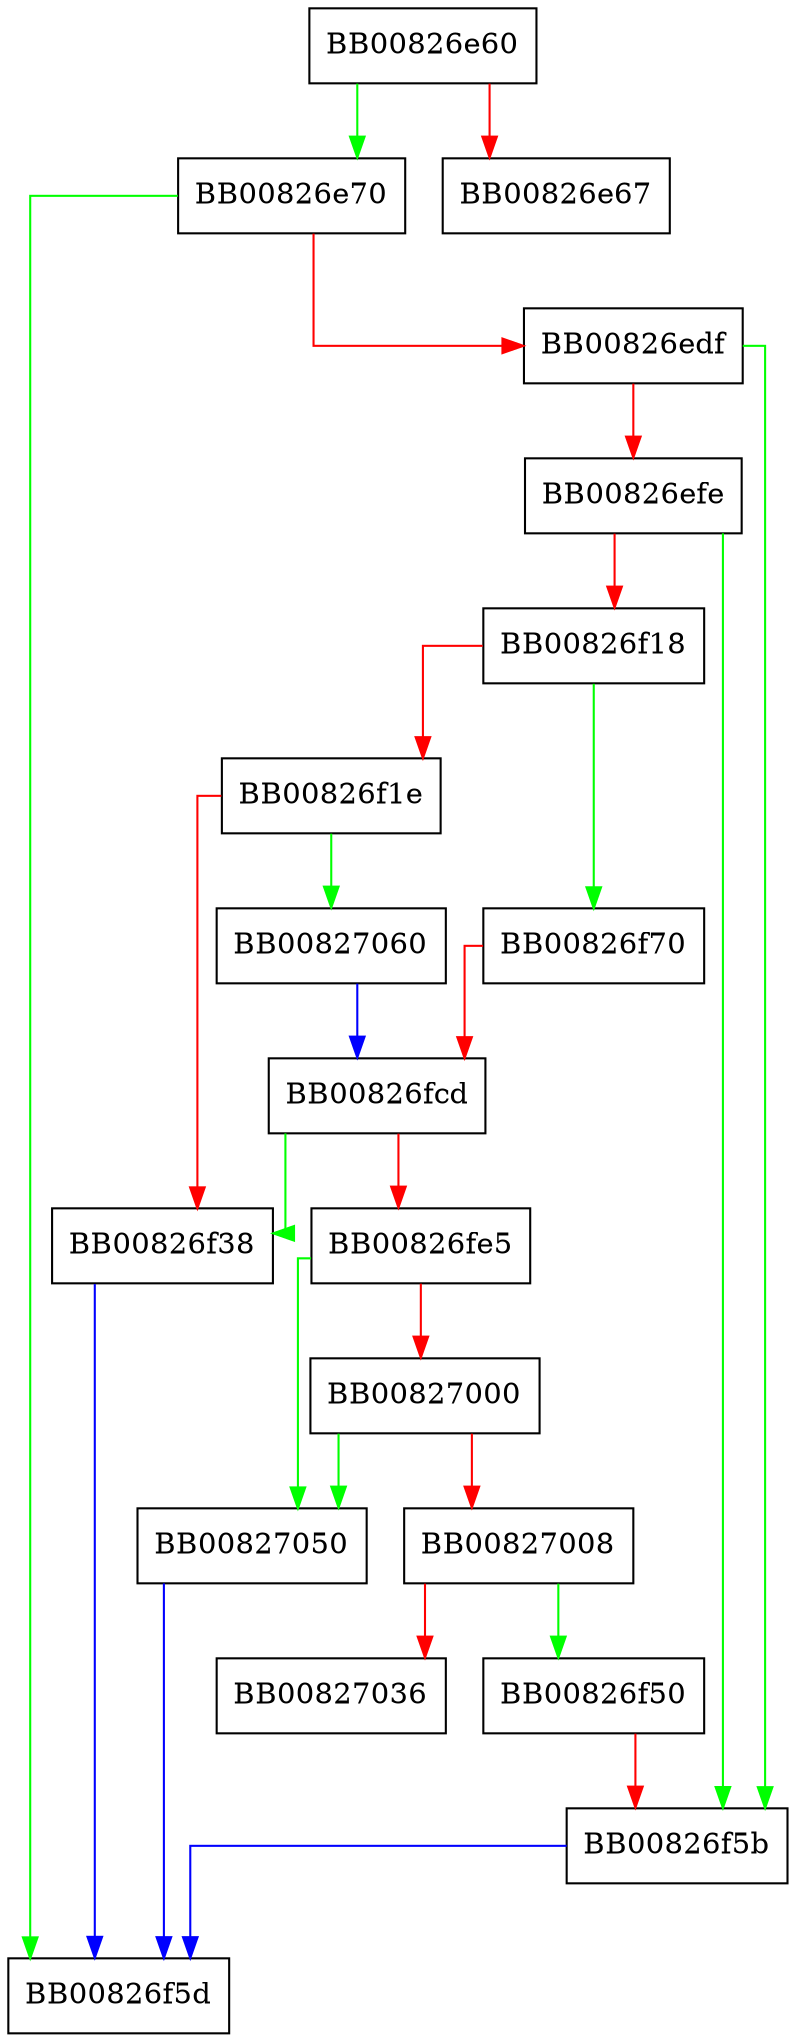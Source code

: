 digraph ossl_siv128_decrypt {
  node [shape="box"];
  graph [splines=ortho];
  BB00826e60 -> BB00826e70 [color="green"];
  BB00826e60 -> BB00826e67 [color="red"];
  BB00826e70 -> BB00826f5d [color="green"];
  BB00826e70 -> BB00826edf [color="red"];
  BB00826edf -> BB00826f5b [color="green"];
  BB00826edf -> BB00826efe [color="red"];
  BB00826efe -> BB00826f5b [color="green"];
  BB00826efe -> BB00826f18 [color="red"];
  BB00826f18 -> BB00826f70 [color="green"];
  BB00826f18 -> BB00826f1e [color="red"];
  BB00826f1e -> BB00827060 [color="green"];
  BB00826f1e -> BB00826f38 [color="red"];
  BB00826f38 -> BB00826f5d [color="blue"];
  BB00826f50 -> BB00826f5b [color="red"];
  BB00826f5b -> BB00826f5d [color="blue"];
  BB00826f70 -> BB00826fcd [color="red"];
  BB00826fcd -> BB00826f38 [color="green"];
  BB00826fcd -> BB00826fe5 [color="red"];
  BB00826fe5 -> BB00827050 [color="green"];
  BB00826fe5 -> BB00827000 [color="red"];
  BB00827000 -> BB00827050 [color="green"];
  BB00827000 -> BB00827008 [color="red"];
  BB00827008 -> BB00826f50 [color="green"];
  BB00827008 -> BB00827036 [color="red"];
  BB00827050 -> BB00826f5d [color="blue"];
  BB00827060 -> BB00826fcd [color="blue"];
}